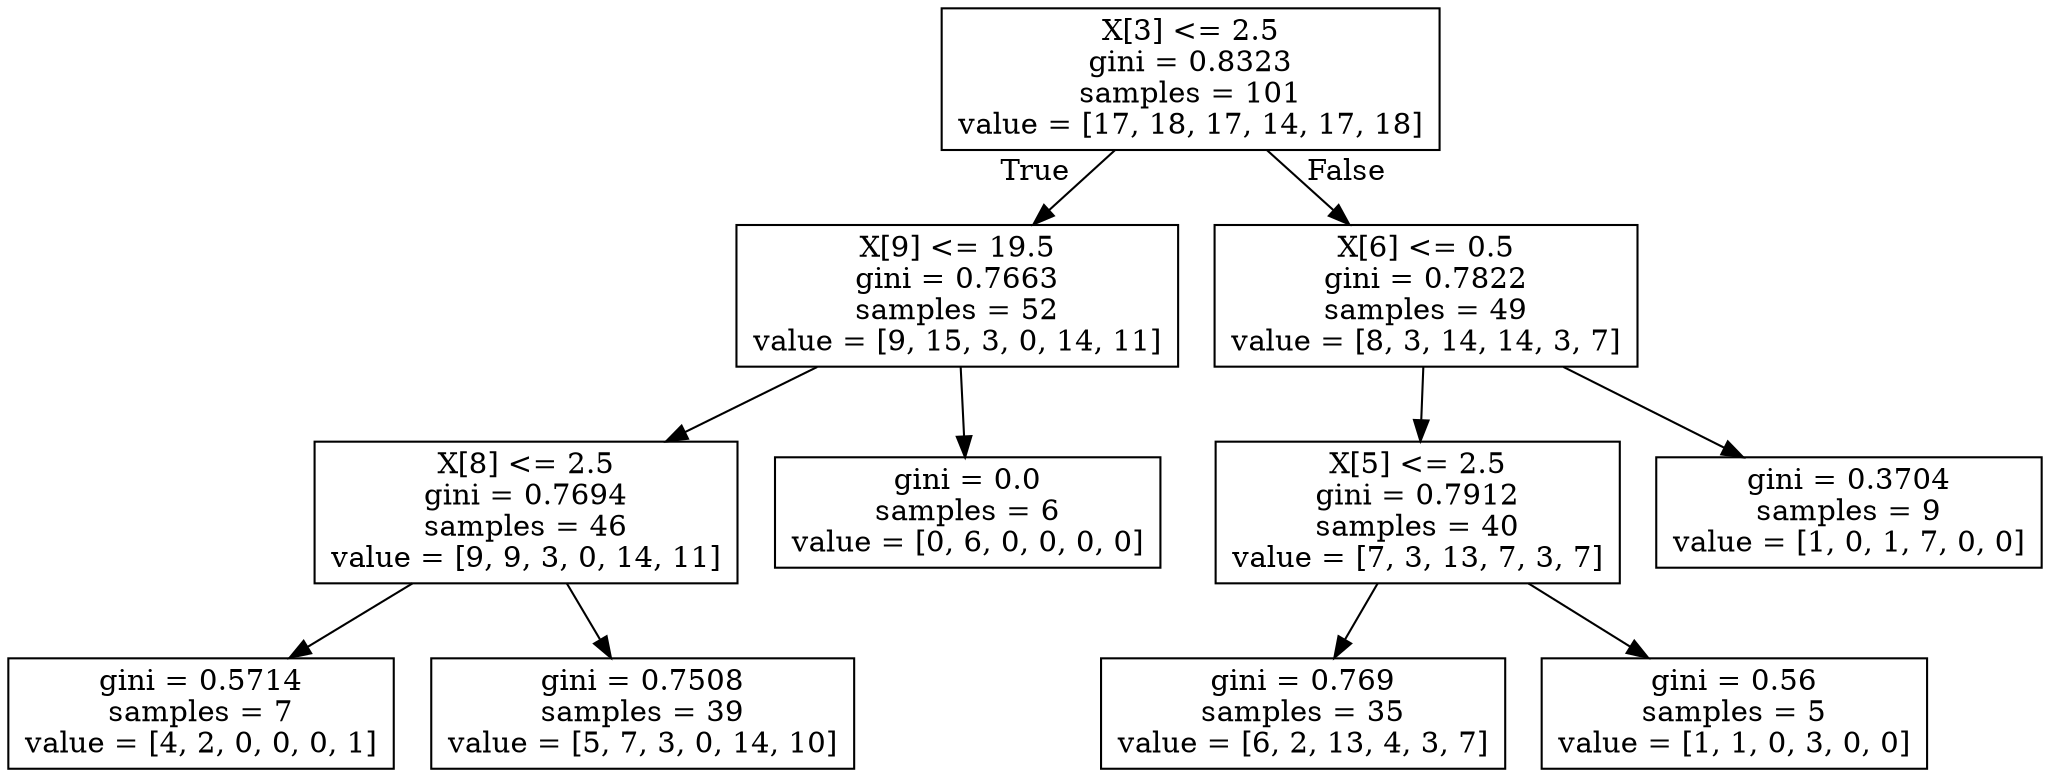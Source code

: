 digraph Tree {
node [shape=box] ;
0 [label="X[3] <= 2.5\ngini = 0.8323\nsamples = 101\nvalue = [17, 18, 17, 14, 17, 18]"] ;
1 [label="X[9] <= 19.5\ngini = 0.7663\nsamples = 52\nvalue = [9, 15, 3, 0, 14, 11]"] ;
0 -> 1 [labeldistance=2.5, labelangle=45, headlabel="True"] ;
2 [label="X[8] <= 2.5\ngini = 0.7694\nsamples = 46\nvalue = [9, 9, 3, 0, 14, 11]"] ;
1 -> 2 ;
3 [label="gini = 0.5714\nsamples = 7\nvalue = [4, 2, 0, 0, 0, 1]"] ;
2 -> 3 ;
4 [label="gini = 0.7508\nsamples = 39\nvalue = [5, 7, 3, 0, 14, 10]"] ;
2 -> 4 ;
5 [label="gini = 0.0\nsamples = 6\nvalue = [0, 6, 0, 0, 0, 0]"] ;
1 -> 5 ;
6 [label="X[6] <= 0.5\ngini = 0.7822\nsamples = 49\nvalue = [8, 3, 14, 14, 3, 7]"] ;
0 -> 6 [labeldistance=2.5, labelangle=-45, headlabel="False"] ;
7 [label="X[5] <= 2.5\ngini = 0.7912\nsamples = 40\nvalue = [7, 3, 13, 7, 3, 7]"] ;
6 -> 7 ;
8 [label="gini = 0.769\nsamples = 35\nvalue = [6, 2, 13, 4, 3, 7]"] ;
7 -> 8 ;
9 [label="gini = 0.56\nsamples = 5\nvalue = [1, 1, 0, 3, 0, 0]"] ;
7 -> 9 ;
10 [label="gini = 0.3704\nsamples = 9\nvalue = [1, 0, 1, 7, 0, 0]"] ;
6 -> 10 ;
}
